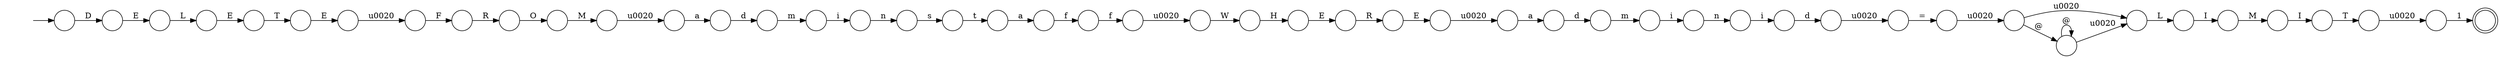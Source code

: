 digraph Automaton {
  rankdir = LR;
  0 [shape=circle,label=""];
  0 -> 13 [label="L"]
  1 [shape=circle,label=""];
  1 -> 9 [label="a"]
  2 [shape=circle,label=""];
  2 -> 30 [label="a"]
  3 [shape=circle,label=""];
  3 -> 48 [label="E"]
  4 [shape=circle,label=""];
  4 -> 19 [label="@"]
  4 -> 0 [label="\u0020"]
  5 [shape=circle,label=""];
  5 -> 39 [label="n"]
  6 [shape=circle,label=""];
  6 -> 35 [label="a"]
  7 [shape=circle,label=""];
  7 -> 42 [label="O"]
  8 [shape=circle,label=""];
  8 -> 24 [label="E"]
  9 [shape=circle,label=""];
  9 -> 37 [label="d"]
  10 [shape=circle,label=""];
  10 -> 16 [label="M"]
  11 [shape=circle,label=""];
  11 -> 12 [label="s"]
  12 [shape=circle,label=""];
  12 -> 6 [label="t"]
  13 [shape=circle,label=""];
  13 -> 10 [label="I"]
  14 [shape=doublecircle,label=""];
  15 [shape=circle,label=""];
  15 -> 38 [label="\u0020"]
  16 [shape=circle,label=""];
  16 -> 23 [label="I"]
  17 [shape=circle,label=""];
  17 -> 34 [label="i"]
  18 [shape=circle,label=""];
  18 -> 4 [label="\u0020"]
  19 [shape=circle,label=""];
  19 -> 19 [label="@"]
  19 -> 0 [label="\u0020"]
  20 [shape=circle,label=""];
  20 -> 7 [label="R"]
  21 [shape=circle,label=""];
  initial [shape=plaintext,label=""];
  initial -> 21
  21 -> 36 [label="D"]
  22 [shape=circle,label=""];
  22 -> 31 [label="f"]
  23 [shape=circle,label=""];
  23 -> 15 [label="T"]
  24 [shape=circle,label=""];
  24 -> 3 [label="T"]
  25 [shape=circle,label=""];
  25 -> 46 [label="E"]
  26 [shape=circle,label=""];
  26 -> 8 [label="L"]
  27 [shape=circle,label=""];
  27 -> 25 [label="H"]
  28 [shape=circle,label=""];
  28 -> 45 [label="d"]
  29 [shape=circle,label=""];
  29 -> 5 [label="i"]
  30 [shape=circle,label=""];
  30 -> 32 [label="d"]
  31 [shape=circle,label=""];
  31 -> 33 [label="\u0020"]
  32 [shape=circle,label=""];
  32 -> 29 [label="m"]
  33 [shape=circle,label=""];
  33 -> 27 [label="W"]
  34 [shape=circle,label=""];
  34 -> 11 [label="n"]
  35 [shape=circle,label=""];
  35 -> 22 [label="f"]
  36 [shape=circle,label=""];
  36 -> 26 [label="E"]
  37 [shape=circle,label=""];
  37 -> 17 [label="m"]
  38 [shape=circle,label=""];
  38 -> 14 [label="1"]
  39 [shape=circle,label=""];
  39 -> 28 [label="i"]
  40 [shape=circle,label=""];
  40 -> 18 [label="="]
  41 [shape=circle,label=""];
  41 -> 2 [label="\u0020"]
  42 [shape=circle,label=""];
  42 -> 43 [label="M"]
  43 [shape=circle,label=""];
  43 -> 1 [label="\u0020"]
  44 [shape=circle,label=""];
  44 -> 41 [label="E"]
  45 [shape=circle,label=""];
  45 -> 40 [label="\u0020"]
  46 [shape=circle,label=""];
  46 -> 44 [label="R"]
  47 [shape=circle,label=""];
  47 -> 20 [label="F"]
  48 [shape=circle,label=""];
  48 -> 47 [label="\u0020"]
}
